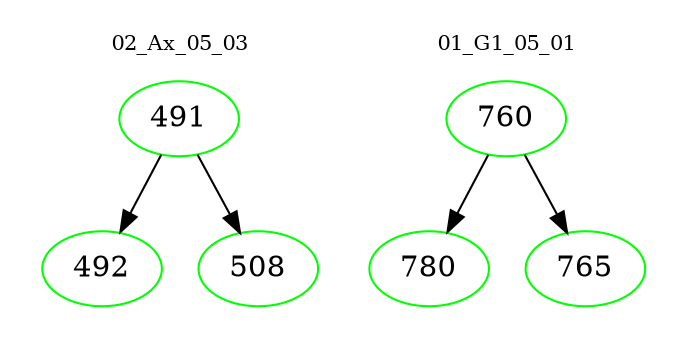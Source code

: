 digraph{
subgraph cluster_0 {
color = white
label = "02_Ax_05_03";
fontsize=10;
T0_491 [label="491", color="green"]
T0_491 -> T0_492 [color="black"]
T0_492 [label="492", color="green"]
T0_491 -> T0_508 [color="black"]
T0_508 [label="508", color="green"]
}
subgraph cluster_1 {
color = white
label = "01_G1_05_01";
fontsize=10;
T1_760 [label="760", color="green"]
T1_760 -> T1_780 [color="black"]
T1_780 [label="780", color="green"]
T1_760 -> T1_765 [color="black"]
T1_765 [label="765", color="green"]
}
}
